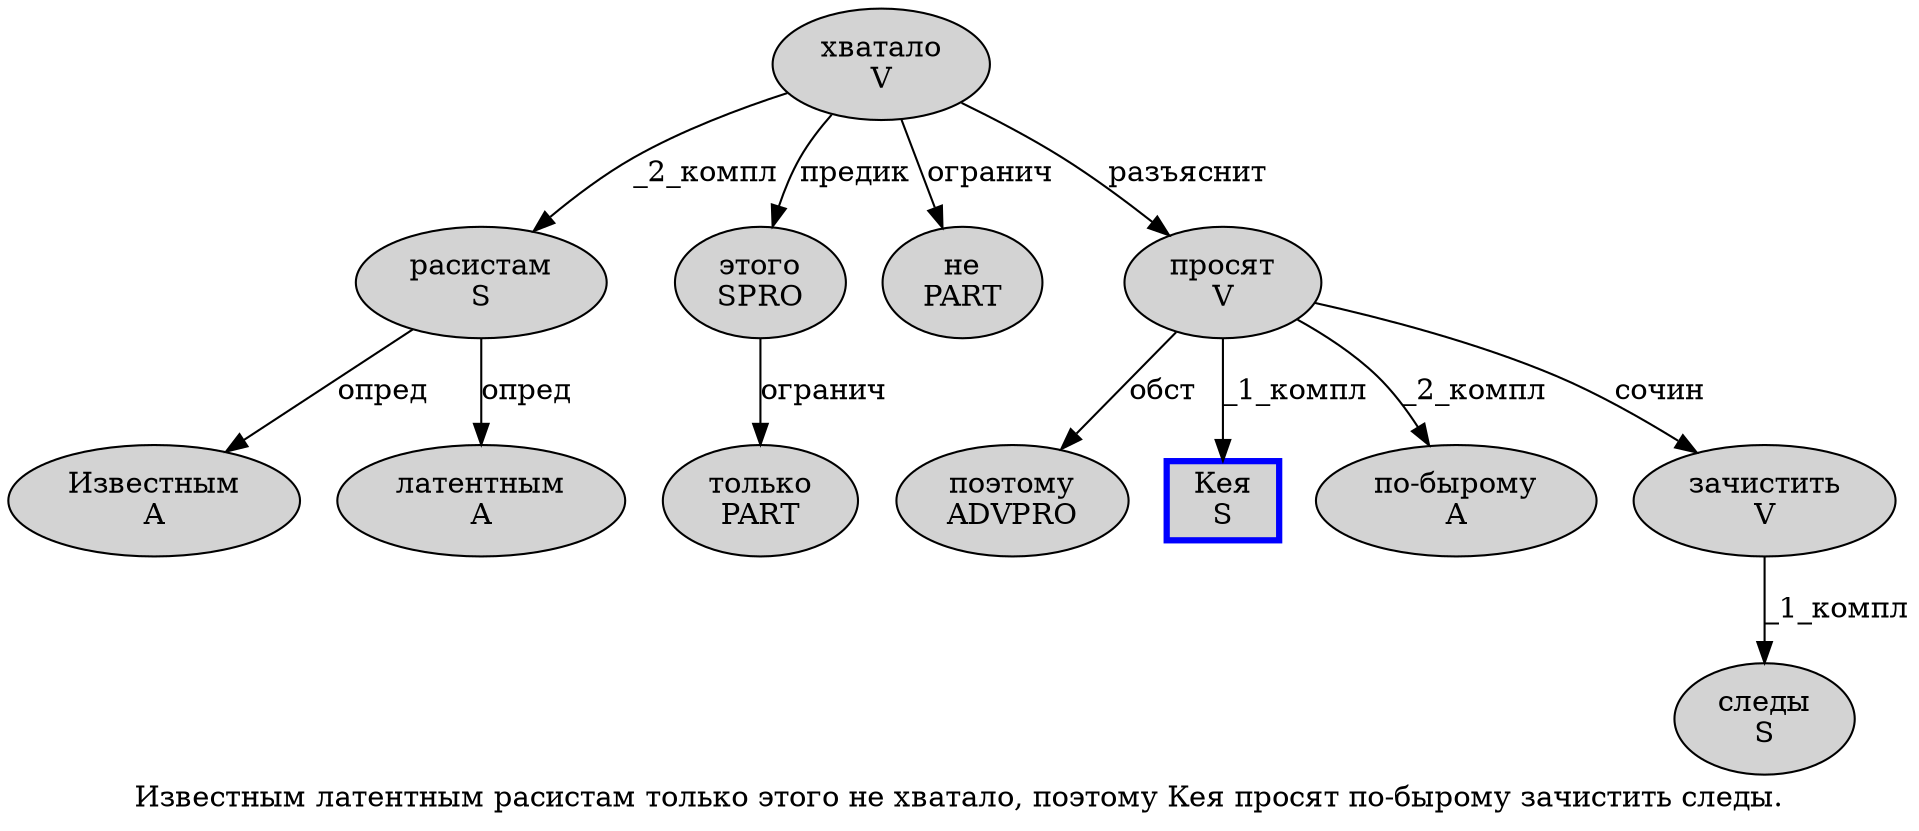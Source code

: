 digraph SENTENCE_2725 {
	graph [label="Известным латентным расистам только этого не хватало, поэтому Кея просят по-бырому зачистить следы."]
	node [style=filled]
		0 [label="Известным
A" color="" fillcolor=lightgray penwidth=1 shape=ellipse]
		1 [label="латентным
A" color="" fillcolor=lightgray penwidth=1 shape=ellipse]
		2 [label="расистам
S" color="" fillcolor=lightgray penwidth=1 shape=ellipse]
		3 [label="только
PART" color="" fillcolor=lightgray penwidth=1 shape=ellipse]
		4 [label="этого
SPRO" color="" fillcolor=lightgray penwidth=1 shape=ellipse]
		5 [label="не
PART" color="" fillcolor=lightgray penwidth=1 shape=ellipse]
		6 [label="хватало
V" color="" fillcolor=lightgray penwidth=1 shape=ellipse]
		8 [label="поэтому
ADVPRO" color="" fillcolor=lightgray penwidth=1 shape=ellipse]
		9 [label="Кея
S" color=blue fillcolor=lightgray penwidth=3 shape=box]
		10 [label="просят
V" color="" fillcolor=lightgray penwidth=1 shape=ellipse]
		11 [label="по-бырому
A" color="" fillcolor=lightgray penwidth=1 shape=ellipse]
		12 [label="зачистить
V" color="" fillcolor=lightgray penwidth=1 shape=ellipse]
		13 [label="следы
S" color="" fillcolor=lightgray penwidth=1 shape=ellipse]
			2 -> 0 [label="опред"]
			2 -> 1 [label="опред"]
			4 -> 3 [label="огранич"]
			6 -> 2 [label="_2_компл"]
			6 -> 4 [label="предик"]
			6 -> 5 [label="огранич"]
			6 -> 10 [label="разъяснит"]
			10 -> 8 [label="обст"]
			10 -> 9 [label="_1_компл"]
			10 -> 11 [label="_2_компл"]
			10 -> 12 [label="сочин"]
			12 -> 13 [label="_1_компл"]
}